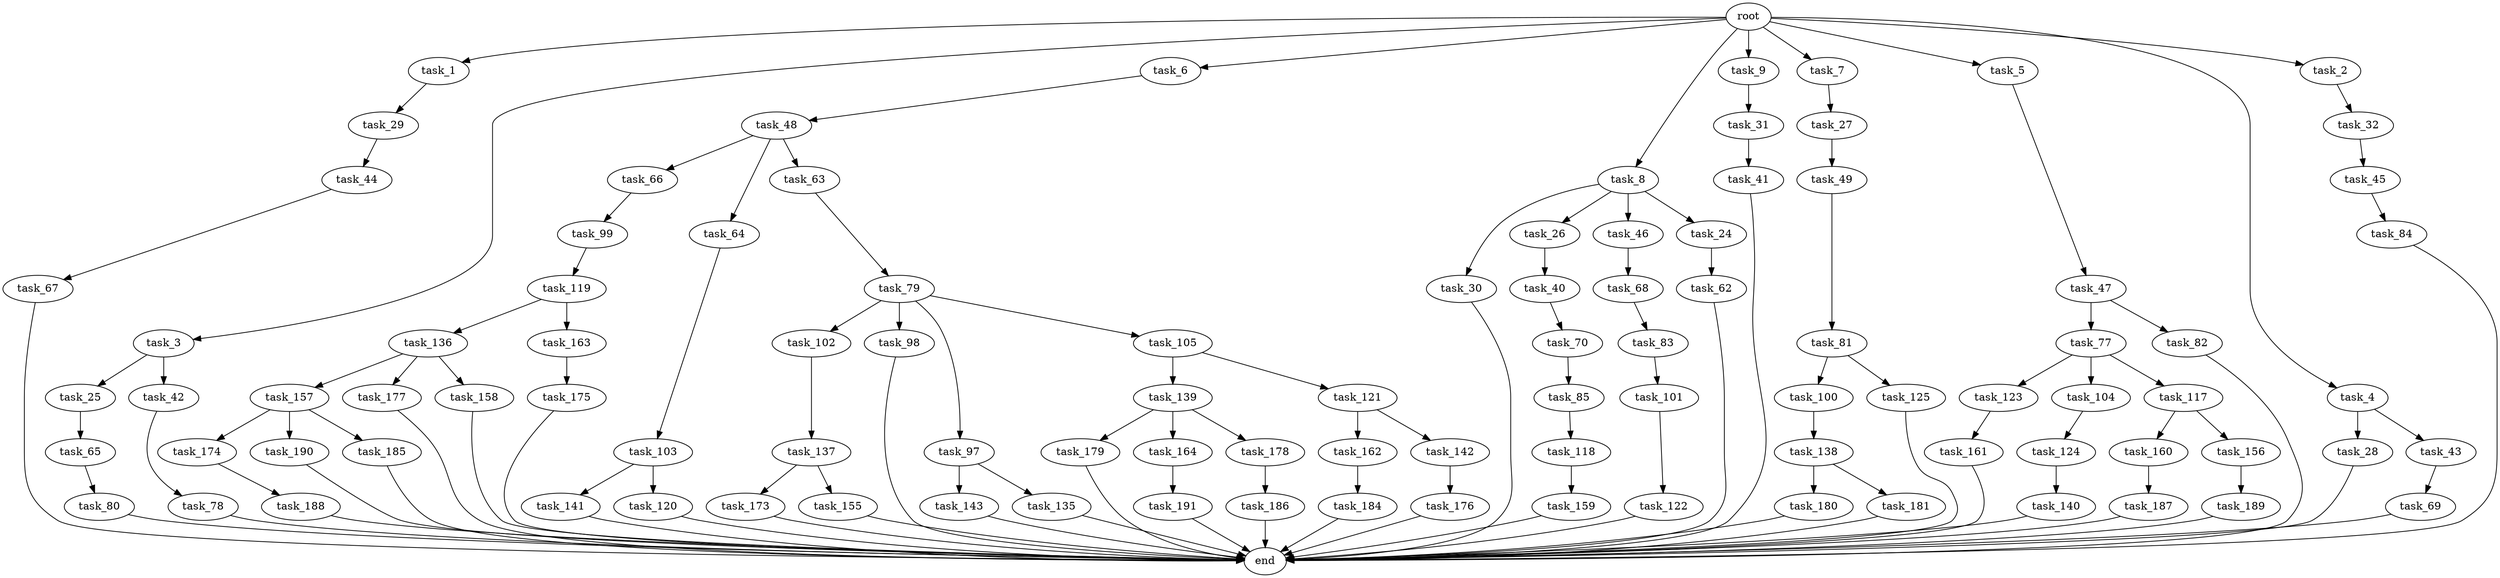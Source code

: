 digraph G {
  task_100 [size="214748364800.000000"];
  task_31 [size="695784701952.000000"];
  task_101 [size="695784701952.000000"];
  task_47 [size="420906795008.000000"];
  task_62 [size="137438953472.000000"];
  task_157 [size="34359738368.000000"];
  task_41 [size="549755813888.000000"];
  task_177 [size="34359738368.000000"];
  task_102 [size="549755813888.000000"];
  task_32 [size="695784701952.000000"];
  task_159 [size="695784701952.000000"];
  task_123 [size="77309411328.000000"];
  task_30 [size="309237645312.000000"];
  end [size="0.000000"];
  task_27 [size="77309411328.000000"];
  task_104 [size="77309411328.000000"];
  task_138 [size="858993459200.000000"];
  task_143 [size="695784701952.000000"];
  task_70 [size="214748364800.000000"];
  task_122 [size="420906795008.000000"];
  task_1 [size="1024.000000"];
  task_66 [size="137438953472.000000"];
  task_173 [size="695784701952.000000"];
  task_3 [size="1024.000000"];
  task_6 [size="1024.000000"];
  task_161 [size="695784701952.000000"];
  task_119 [size="420906795008.000000"];
  task_85 [size="695784701952.000000"];
  task_160 [size="214748364800.000000"];
  task_26 [size="309237645312.000000"];
  task_8 [size="1024.000000"];
  task_141 [size="214748364800.000000"];
  task_25 [size="420906795008.000000"];
  task_40 [size="214748364800.000000"];
  task_188 [size="137438953472.000000"];
  task_162 [size="420906795008.000000"];
  task_184 [size="309237645312.000000"];
  task_77 [size="137438953472.000000"];
  task_98 [size="549755813888.000000"];
  task_28 [size="77309411328.000000"];
  task_9 [size="1024.000000"];
  task_68 [size="420906795008.000000"];
  task_175 [size="420906795008.000000"];
  task_67 [size="137438953472.000000"];
  task_29 [size="549755813888.000000"];
  task_78 [size="549755813888.000000"];
  task_176 [size="695784701952.000000"];
  task_179 [size="34359738368.000000"];
  task_82 [size="137438953472.000000"];
  task_139 [size="858993459200.000000"];
  task_64 [size="137438953472.000000"];
  task_65 [size="77309411328.000000"];
  task_140 [size="858993459200.000000"];
  task_191 [size="137438953472.000000"];
  task_180 [size="549755813888.000000"];
  task_80 [size="420906795008.000000"];
  task_99 [size="137438953472.000000"];
  task_120 [size="214748364800.000000"];
  task_45 [size="34359738368.000000"];
  task_155 [size="695784701952.000000"];
  task_42 [size="420906795008.000000"];
  task_69 [size="77309411328.000000"];
  task_46 [size="309237645312.000000"];
  task_186 [size="137438953472.000000"];
  task_121 [size="858993459200.000000"];
  task_135 [size="695784701952.000000"];
  task_84 [size="858993459200.000000"];
  task_125 [size="214748364800.000000"];
  task_117 [size="77309411328.000000"];
  task_137 [size="309237645312.000000"];
  task_189 [size="309237645312.000000"];
  task_97 [size="549755813888.000000"];
  task_158 [size="34359738368.000000"];
  task_187 [size="420906795008.000000"];
  task_48 [size="34359738368.000000"];
  task_83 [size="34359738368.000000"];
  task_7 [size="1024.000000"];
  task_136 [size="77309411328.000000"];
  task_103 [size="34359738368.000000"];
  task_24 [size="309237645312.000000"];
  task_118 [size="858993459200.000000"];
  task_5 [size="1024.000000"];
  task_164 [size="34359738368.000000"];
  root [size="0.000000"];
  task_49 [size="214748364800.000000"];
  task_124 [size="309237645312.000000"];
  task_79 [size="34359738368.000000"];
  task_81 [size="77309411328.000000"];
  task_156 [size="214748364800.000000"];
  task_44 [size="420906795008.000000"];
  task_163 [size="77309411328.000000"];
  task_142 [size="420906795008.000000"];
  task_181 [size="549755813888.000000"];
  task_105 [size="549755813888.000000"];
  task_4 [size="1024.000000"];
  task_174 [size="858993459200.000000"];
  task_63 [size="137438953472.000000"];
  task_190 [size="858993459200.000000"];
  task_185 [size="858993459200.000000"];
  task_2 [size="1024.000000"];
  task_178 [size="34359738368.000000"];
  task_43 [size="77309411328.000000"];

  task_100 -> task_138 [size="838860800.000000"];
  task_31 -> task_41 [size="536870912.000000"];
  task_101 -> task_122 [size="411041792.000000"];
  task_47 -> task_77 [size="134217728.000000"];
  task_47 -> task_82 [size="134217728.000000"];
  task_62 -> end [size="1.000000"];
  task_157 -> task_190 [size="838860800.000000"];
  task_157 -> task_185 [size="838860800.000000"];
  task_157 -> task_174 [size="838860800.000000"];
  task_41 -> end [size="1.000000"];
  task_177 -> end [size="1.000000"];
  task_102 -> task_137 [size="301989888.000000"];
  task_32 -> task_45 [size="33554432.000000"];
  task_159 -> end [size="1.000000"];
  task_123 -> task_161 [size="679477248.000000"];
  task_30 -> end [size="1.000000"];
  task_27 -> task_49 [size="209715200.000000"];
  task_104 -> task_124 [size="301989888.000000"];
  task_138 -> task_180 [size="536870912.000000"];
  task_138 -> task_181 [size="536870912.000000"];
  task_143 -> end [size="1.000000"];
  task_70 -> task_85 [size="679477248.000000"];
  task_122 -> end [size="1.000000"];
  task_1 -> task_29 [size="536870912.000000"];
  task_66 -> task_99 [size="134217728.000000"];
  task_173 -> end [size="1.000000"];
  task_3 -> task_42 [size="411041792.000000"];
  task_3 -> task_25 [size="411041792.000000"];
  task_6 -> task_48 [size="33554432.000000"];
  task_161 -> end [size="1.000000"];
  task_119 -> task_163 [size="75497472.000000"];
  task_119 -> task_136 [size="75497472.000000"];
  task_85 -> task_118 [size="838860800.000000"];
  task_160 -> task_187 [size="411041792.000000"];
  task_26 -> task_40 [size="209715200.000000"];
  task_8 -> task_24 [size="301989888.000000"];
  task_8 -> task_26 [size="301989888.000000"];
  task_8 -> task_46 [size="301989888.000000"];
  task_8 -> task_30 [size="301989888.000000"];
  task_141 -> end [size="1.000000"];
  task_25 -> task_65 [size="75497472.000000"];
  task_40 -> task_70 [size="209715200.000000"];
  task_188 -> end [size="1.000000"];
  task_162 -> task_184 [size="301989888.000000"];
  task_184 -> end [size="1.000000"];
  task_77 -> task_117 [size="75497472.000000"];
  task_77 -> task_104 [size="75497472.000000"];
  task_77 -> task_123 [size="75497472.000000"];
  task_98 -> end [size="1.000000"];
  task_28 -> end [size="1.000000"];
  task_9 -> task_31 [size="679477248.000000"];
  task_68 -> task_83 [size="33554432.000000"];
  task_175 -> end [size="1.000000"];
  task_67 -> end [size="1.000000"];
  task_29 -> task_44 [size="411041792.000000"];
  task_78 -> end [size="1.000000"];
  task_176 -> end [size="1.000000"];
  task_179 -> end [size="1.000000"];
  task_82 -> end [size="1.000000"];
  task_139 -> task_178 [size="33554432.000000"];
  task_139 -> task_164 [size="33554432.000000"];
  task_139 -> task_179 [size="33554432.000000"];
  task_64 -> task_103 [size="33554432.000000"];
  task_65 -> task_80 [size="411041792.000000"];
  task_140 -> end [size="1.000000"];
  task_191 -> end [size="1.000000"];
  task_180 -> end [size="1.000000"];
  task_80 -> end [size="1.000000"];
  task_99 -> task_119 [size="411041792.000000"];
  task_120 -> end [size="1.000000"];
  task_45 -> task_84 [size="838860800.000000"];
  task_155 -> end [size="1.000000"];
  task_42 -> task_78 [size="536870912.000000"];
  task_69 -> end [size="1.000000"];
  task_46 -> task_68 [size="411041792.000000"];
  task_186 -> end [size="1.000000"];
  task_121 -> task_142 [size="411041792.000000"];
  task_121 -> task_162 [size="411041792.000000"];
  task_135 -> end [size="1.000000"];
  task_84 -> end [size="1.000000"];
  task_125 -> end [size="1.000000"];
  task_117 -> task_156 [size="209715200.000000"];
  task_117 -> task_160 [size="209715200.000000"];
  task_137 -> task_173 [size="679477248.000000"];
  task_137 -> task_155 [size="679477248.000000"];
  task_189 -> end [size="1.000000"];
  task_97 -> task_143 [size="679477248.000000"];
  task_97 -> task_135 [size="679477248.000000"];
  task_158 -> end [size="1.000000"];
  task_187 -> end [size="1.000000"];
  task_48 -> task_64 [size="134217728.000000"];
  task_48 -> task_66 [size="134217728.000000"];
  task_48 -> task_63 [size="134217728.000000"];
  task_83 -> task_101 [size="679477248.000000"];
  task_7 -> task_27 [size="75497472.000000"];
  task_136 -> task_157 [size="33554432.000000"];
  task_136 -> task_177 [size="33554432.000000"];
  task_136 -> task_158 [size="33554432.000000"];
  task_103 -> task_141 [size="209715200.000000"];
  task_103 -> task_120 [size="209715200.000000"];
  task_24 -> task_62 [size="134217728.000000"];
  task_118 -> task_159 [size="679477248.000000"];
  task_5 -> task_47 [size="411041792.000000"];
  task_164 -> task_191 [size="134217728.000000"];
  root -> task_9 [size="1.000000"];
  root -> task_5 [size="1.000000"];
  root -> task_7 [size="1.000000"];
  root -> task_2 [size="1.000000"];
  root -> task_1 [size="1.000000"];
  root -> task_8 [size="1.000000"];
  root -> task_4 [size="1.000000"];
  root -> task_3 [size="1.000000"];
  root -> task_6 [size="1.000000"];
  task_49 -> task_81 [size="75497472.000000"];
  task_124 -> task_140 [size="838860800.000000"];
  task_79 -> task_97 [size="536870912.000000"];
  task_79 -> task_98 [size="536870912.000000"];
  task_79 -> task_105 [size="536870912.000000"];
  task_79 -> task_102 [size="536870912.000000"];
  task_81 -> task_100 [size="209715200.000000"];
  task_81 -> task_125 [size="209715200.000000"];
  task_156 -> task_189 [size="301989888.000000"];
  task_44 -> task_67 [size="134217728.000000"];
  task_163 -> task_175 [size="411041792.000000"];
  task_142 -> task_176 [size="679477248.000000"];
  task_181 -> end [size="1.000000"];
  task_105 -> task_121 [size="838860800.000000"];
  task_105 -> task_139 [size="838860800.000000"];
  task_4 -> task_28 [size="75497472.000000"];
  task_4 -> task_43 [size="75497472.000000"];
  task_174 -> task_188 [size="134217728.000000"];
  task_63 -> task_79 [size="33554432.000000"];
  task_190 -> end [size="1.000000"];
  task_185 -> end [size="1.000000"];
  task_2 -> task_32 [size="679477248.000000"];
  task_178 -> task_186 [size="134217728.000000"];
  task_43 -> task_69 [size="75497472.000000"];
}
